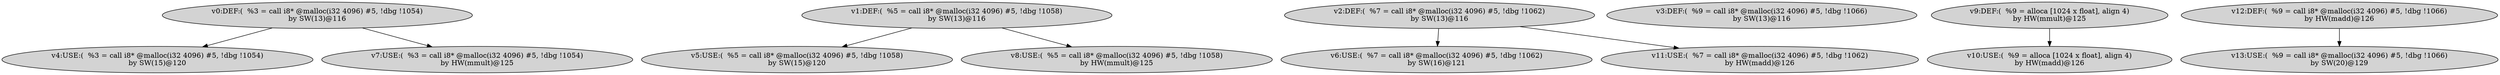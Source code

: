 digraph defuse_graph {
v0 [label = "v0:DEF:(  %3 = call i8* @malloc(i32 4096) #5, !dbg !1054)\nby SW(13)@116" ,style=filled];
v1 [label = "v1:DEF:(  %5 = call i8* @malloc(i32 4096) #5, !dbg !1058)\nby SW(13)@116" ,style=filled];
v2 [label = "v2:DEF:(  %7 = call i8* @malloc(i32 4096) #5, !dbg !1062)\nby SW(13)@116" ,style=filled];
v3 [label = "v3:DEF:(  %9 = call i8* @malloc(i32 4096) #5, !dbg !1066)\nby SW(13)@116" ,style=filled];
v4 [label = "v4:USE:(  %3 = call i8* @malloc(i32 4096) #5, !dbg !1054)\nby SW(15)@120" ,style=filled];
v5 [label = "v5:USE:(  %5 = call i8* @malloc(i32 4096) #5, !dbg !1058)\nby SW(15)@120" ,style=filled];
v6 [label = "v6:USE:(  %7 = call i8* @malloc(i32 4096) #5, !dbg !1062)\nby SW(16)@121" ,style=filled];
v7 [label = "v7:USE:(  %3 = call i8* @malloc(i32 4096) #5, !dbg !1054)\nby HW(mmult)@125" ,style=filled];
v8 [label = "v8:USE:(  %5 = call i8* @malloc(i32 4096) #5, !dbg !1058)\nby HW(mmult)@125" ,style=filled];
v9 [label = "v9:DEF:(  %9 = alloca [1024 x float], align 4)\nby HW(mmult)@125" ,style=filled];
v10 [label = "v10:USE:(  %9 = alloca [1024 x float], align 4)\nby HW(madd)@126" ,style=filled];
v11 [label = "v11:USE:(  %7 = call i8* @malloc(i32 4096) #5, !dbg !1062)\nby HW(madd)@126" ,style=filled];
v12 [label = "v12:DEF:(  %9 = call i8* @malloc(i32 4096) #5, !dbg !1066)\nby HW(madd)@126" ,style=filled];
v13 [label = "v13:USE:(  %9 = call i8* @malloc(i32 4096) #5, !dbg !1066)\nby SW(20)@129" ,style=filled];
v0 -> v4;
v1 -> v5;
v2 -> v6;
v0 -> v7;
v1 -> v8;
v9 -> v10;
v2 -> v11;
v12 -> v13;
}
